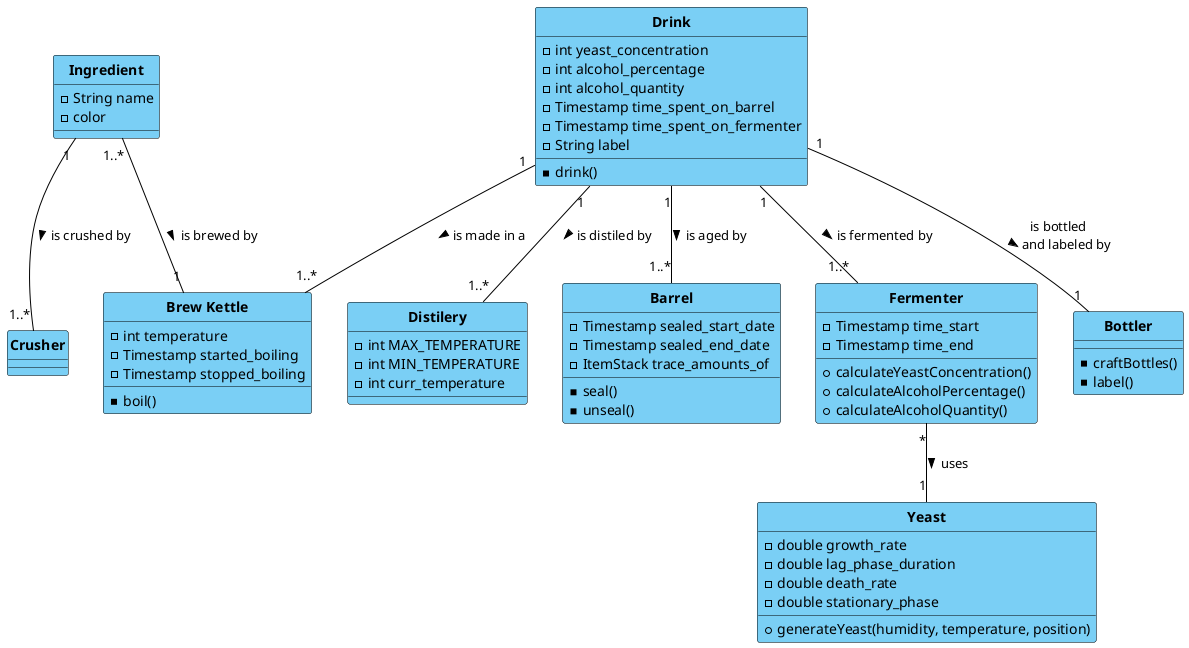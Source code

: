 @startuml Domain Model
hide circle
hide empty
skinparam IconPrivateColor Black
skinparam IconPublicColor Black
skinparam IconProtectedColor Black
skinparam IconPrivateBackgroundColor Black
skinparam IconPublicBackgroundColor #7ACFF5
skinparam ClassStereotypeFontStyle normal
skinparam Shadowing false
skinparam ClassFontStyle bold
skinparam class {
    BackgroundColor #7ACFF5
    ArrowColor Black
    BorderColor Black
}

class "Ingredient" as ING {
    - String name
    - color
}

class "Drink" as DRINK {
    - int yeast_concentration
    - int alcohol_percentage
    - int alcohol_quantity
    - Timestamp time_spent_on_barrel
    - Timestamp time_spent_on_fermenter
    - String label
    - drink()
}

class "Distilery" as DISTILERY {
    - int MAX_TEMPERATURE
    - int MIN_TEMPERATURE
    - int curr_temperature
}

class "Barrel" as BARREL {
    - Timestamp sealed_start_date
    - Timestamp sealed_end_date
    - ItemStack trace_amounts_of
    - seal()
    - unseal()
}

class "Fermenter" as FERMENTER {
    - Timestamp time_start
    - Timestamp time_end
    + calculateYeastConcentration()
    + calculateAlcoholPercentage()
    + calculateAlcoholQuantity()
}

class "Yeast" as YEAST {
    - double growth_rate
    - double lag_phase_duration
    - double death_rate
    - double stationary_phase
    + generateYeast(humidity, temperature, position)
}

class "Crusher" as CRUSHER {

}

class "Bottler" as BOTTLER {
    - craftBottles()
    - label()
}

class "Brew Kettle" as KETTLE {
    - int temperature
    - Timestamp started_boiling
    - Timestamp stopped_boiling
    - boil()
}

ING "1" -- "1..*" CRUSHER : is crushed by >
ING "1..*" -- "1" KETTLE : is brewed by >

DRINK "1" -- "1..*" KETTLE : is made in a >
DRINK "1" -- "1..*" DISTILERY : is distiled by >
DRINK "1" -- "1..*" BARREL : is aged by >
DRINK "1" -- "1..*" FERMENTER : is fermented by >
DRINK "1" -- "1" BOTTLER : is bottled \nand labeled by >

FERMENTER "*" -- "1" YEAST : uses >

@enduml